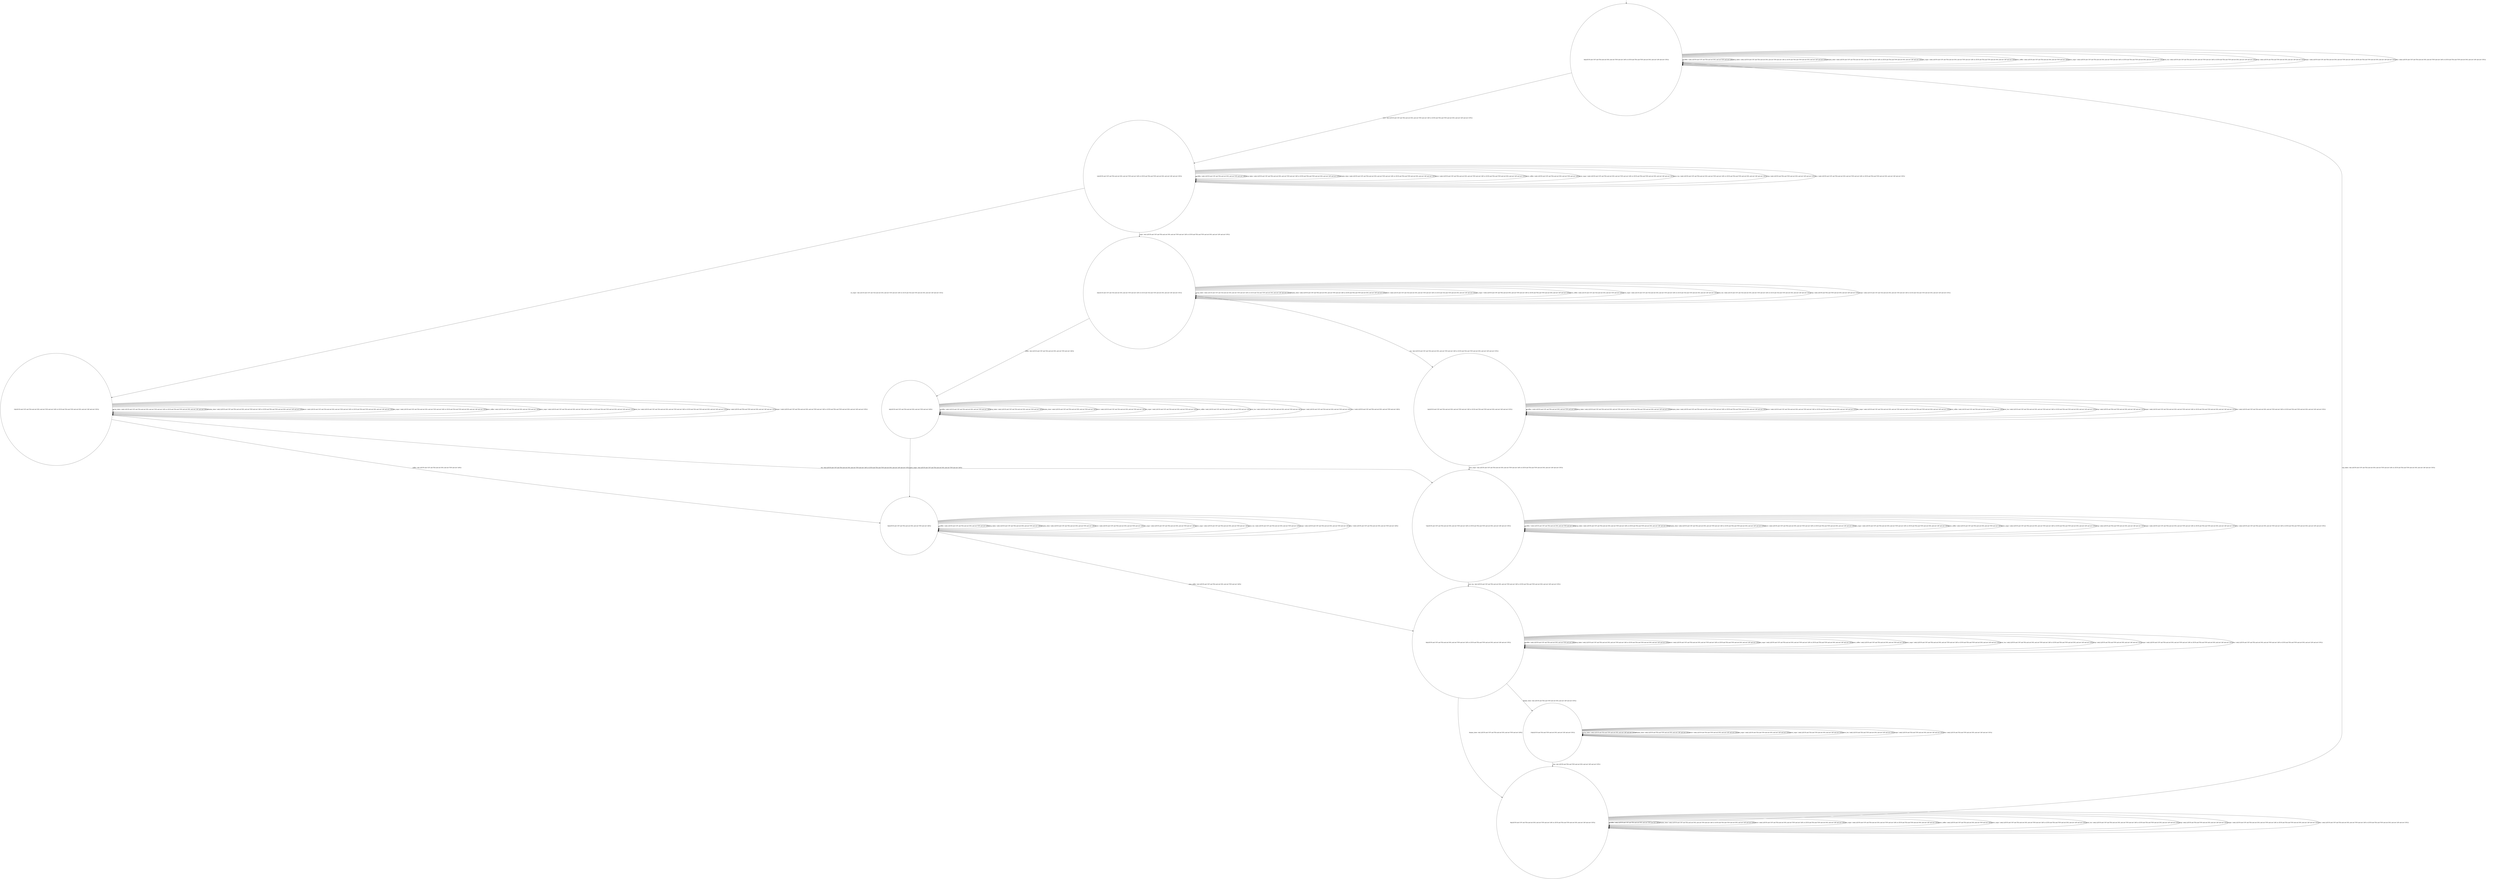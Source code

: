 digraph g {
	edge [lblstyle="above, sloped"];
	s0 [shape="circle" label="0@[((EUR and COF and TEA and not DOL and not TON and not CAP) or (EUR and TEA and TON and not DOL and not CAP and not COF))]"];
	s1 [shape="circle" label="1@[((EUR and COF and TEA and not DOL and not TON and not CAP) or (EUR and TEA and TON and not DOL and not CAP and not COF))]"];
	s2 [shape="circle" label="2@[((EUR and COF and TEA and not DOL and not TON and not CAP) or (EUR and TEA and TON and not DOL and not CAP and not COF))]"];
	s3 [shape="circle" label="3@[((EUR and COF and TEA and not DOL and not TON and not CAP) or (EUR and TEA and TON and not DOL and not CAP and not COF))]"];
	s4 [shape="circle" label="4@[((EUR and COF and TEA and not DOL and not TON and not CAP))]"];
	s5 [shape="circle" label="5@[((EUR and COF and TEA and not DOL and not TON and not CAP) or (EUR and TEA and TON and not DOL and not CAP and not COF))]"];
	s6 [shape="circle" label="6@[((EUR and COF and TEA and not DOL and not TON and not CAP))]"];
	s7 [shape="circle" label="7@[((EUR and COF and TEA and not DOL and not TON and not CAP) or (EUR and TEA and TON and not DOL and not CAP and not COF))]"];
	s8 [shape="circle" label="8@[((EUR and COF and TEA and not DOL and not TON and not CAP) or (EUR and TEA and TON and not DOL and not CAP and not COF))]"];
	s9 [shape="circle" label="9@[((EUR and COF and TEA and not DOL and not TON and not CAP) or (EUR and TEA and TON and not DOL and not CAP and not COF))]"];
	s10 [shape="circle" label="10@[((EUR and TEA and TON and not DOL and not CAP and not COF))]"];
	s0 -> s0 [label="coffee / nok() [((EUR and COF and TEA and not DOL and not TON and not CAP))]"];
	s0 -> s0 [label="cup_taken / nok() [((EUR and COF and TEA and not DOL and not TON and not CAP) or (EUR and TEA and TON and not DOL and not CAP and not COF))]"];
	s0 -> s0 [label="display_done / nok() [((EUR and COF and TEA and not DOL and not TON and not CAP) or (EUR and TEA and TON and not DOL and not CAP and not COF))]"];
	s0 -> s1 [label="euro / ok() [((EUR and COF and TEA and not DOL and not TON and not CAP) or (EUR and TEA and TON and not DOL and not CAP and not COF))]"];
	s0 -> s0 [label="no_sugar / nok() [((EUR and COF and TEA and not DOL and not TON and not CAP) or (EUR and TEA and TON and not DOL and not CAP and not COF))]"];
	s0 -> s0 [label="pour_coffee / nok() [((EUR and COF and TEA and not DOL and not TON and not CAP))]"];
	s0 -> s0 [label="pour_sugar / nok() [((EUR and COF and TEA and not DOL and not TON and not CAP) or (EUR and TEA and TON and not DOL and not CAP and not COF))]"];
	s0 -> s0 [label="pour_tea / nok() [((EUR and COF and TEA and not DOL and not TON and not CAP) or (EUR and TEA and TON and not DOL and not CAP and not COF))]"];
	s0 -> s0 [label="ring / nok() [((EUR and TEA and TON and not DOL and not CAP and not COF))]"];
	s0 -> s0 [label="sugar / nok() [((EUR and COF and TEA and not DOL and not TON and not CAP) or (EUR and TEA and TON and not DOL and not CAP and not COF))]"];
	s0 -> s0 [label="tea / nok() [((EUR and COF and TEA and not DOL and not TON and not CAP) or (EUR and TEA and TON and not DOL and not CAP and not COF))]"];
	s1 -> s1 [label="coffee / nok() [((EUR and COF and TEA and not DOL and not TON and not CAP))]"];
	s1 -> s1 [label="cup_taken / nok() [((EUR and COF and TEA and not DOL and not TON and not CAP) or (EUR and TEA and TON and not DOL and not CAP and not COF))]"];
	s1 -> s1 [label="display_done / nok() [((EUR and COF and TEA and not DOL and not TON and not CAP) or (EUR and TEA and TON and not DOL and not CAP and not COF))]"];
	s1 -> s1 [label="euro / nok() [((EUR and COF and TEA and not DOL and not TON and not CAP) or (EUR and TEA and TON and not DOL and not CAP and not COF))]"];
	s1 -> s2 [label="no_sugar / ok() [((EUR and COF and TEA and not DOL and not TON and not CAP) or (EUR and TEA and TON and not DOL and not CAP and not COF))]"];
	s1 -> s1 [label="pour_coffee / nok() [((EUR and COF and TEA and not DOL and not TON and not CAP))]"];
	s1 -> s1 [label="pour_sugar / nok() [((EUR and COF and TEA and not DOL and not TON and not CAP) or (EUR and TEA and TON and not DOL and not CAP and not COF))]"];
	s1 -> s1 [label="pour_tea / nok() [((EUR and COF and TEA and not DOL and not TON and not CAP) or (EUR and TEA and TON and not DOL and not CAP and not COF))]"];
	s1 -> s1 [label="ring / nok() [((EUR and TEA and TON and not DOL and not CAP and not COF))]"];
	s1 -> s3 [label="sugar / ok() [((EUR and COF and TEA and not DOL and not TON and not CAP) or (EUR and TEA and TON and not DOL and not CAP and not COF))]"];
	s1 -> s1 [label="tea / nok() [((EUR and COF and TEA and not DOL and not TON and not CAP) or (EUR and TEA and TON and not DOL and not CAP and not COF))]"];
	s2 -> s6 [label="coffee / ok() [((EUR and COF and TEA and not DOL and not TON and not CAP))]"];
	s2 -> s2 [label="cup_taken / nok() [((EUR and COF and TEA and not DOL and not TON and not CAP) or (EUR and TEA and TON and not DOL and not CAP and not COF))]"];
	s2 -> s2 [label="display_done / nok() [((EUR and COF and TEA and not DOL and not TON and not CAP) or (EUR and TEA and TON and not DOL and not CAP and not COF))]"];
	s2 -> s2 [label="euro / nok() [((EUR and COF and TEA and not DOL and not TON and not CAP) or (EUR and TEA and TON and not DOL and not CAP and not COF))]"];
	s2 -> s2 [label="no_sugar / nok() [((EUR and COF and TEA and not DOL and not TON and not CAP) or (EUR and TEA and TON and not DOL and not CAP and not COF))]"];
	s2 -> s2 [label="pour_coffee / nok() [((EUR and COF and TEA and not DOL and not TON and not CAP))]"];
	s2 -> s2 [label="pour_sugar / nok() [((EUR and COF and TEA and not DOL and not TON and not CAP) or (EUR and TEA and TON and not DOL and not CAP and not COF))]"];
	s2 -> s2 [label="pour_tea / nok() [((EUR and COF and TEA and not DOL and not TON and not CAP) or (EUR and TEA and TON and not DOL and not CAP and not COF))]"];
	s2 -> s2 [label="ring / nok() [((EUR and TEA and TON and not DOL and not CAP and not COF))]"];
	s2 -> s2 [label="sugar / void() [((EUR and COF and TEA and not DOL and not TON and not CAP) or (EUR and TEA and TON and not DOL and not CAP and not COF))]"];
	s2 -> s7 [label="tea / ok() [((EUR and COF and TEA and not DOL and not TON and not CAP) or (EUR and TEA and TON and not DOL and not CAP and not COF))]"];
	s3 -> s4 [label="coffee / ok() [((EUR and COF and TEA and not DOL and not TON and not CAP))]"];
	s3 -> s3 [label="cup_taken / nok() [((EUR and COF and TEA and not DOL and not TON and not CAP) or (EUR and TEA and TON and not DOL and not CAP and not COF))]"];
	s3 -> s3 [label="display_done / nok() [((EUR and COF and TEA and not DOL and not TON and not CAP) or (EUR and TEA and TON and not DOL and not CAP and not COF))]"];
	s3 -> s3 [label="euro / nok() [((EUR and COF and TEA and not DOL and not TON and not CAP) or (EUR and TEA and TON and not DOL and not CAP and not COF))]"];
	s3 -> s3 [label="no_sugar / void() [((EUR and COF and TEA and not DOL and not TON and not CAP) or (EUR and TEA and TON and not DOL and not CAP and not COF))]"];
	s3 -> s3 [label="pour_coffee / nok() [((EUR and COF and TEA and not DOL and not TON and not CAP))]"];
	s3 -> s3 [label="pour_sugar / nok() [((EUR and COF and TEA and not DOL and not TON and not CAP) or (EUR and TEA and TON and not DOL and not CAP and not COF))]"];
	s3 -> s3 [label="pour_tea / nok() [((EUR and COF and TEA and not DOL and not TON and not CAP) or (EUR and TEA and TON and not DOL and not CAP and not COF))]"];
	s3 -> s3 [label="ring / nok() [((EUR and TEA and TON and not DOL and not CAP and not COF))]"];
	s3 -> s3 [label="sugar / nok() [((EUR and COF and TEA and not DOL and not TON and not CAP) or (EUR and TEA and TON and not DOL and not CAP and not COF))]"];
	s3 -> s5 [label="tea / ok() [((EUR and COF and TEA and not DOL and not TON and not CAP) or (EUR and TEA and TON and not DOL and not CAP and not COF))]"];
	s4 -> s4 [label="coffee / nok() [((EUR and COF and TEA and not DOL and not TON and not CAP))]"];
	s4 -> s4 [label="cup_taken / nok() [((EUR and COF and TEA and not DOL and not TON and not CAP))]"];
	s4 -> s4 [label="display_done / nok() [((EUR and COF and TEA and not DOL and not TON and not CAP))]"];
	s4 -> s4 [label="euro / nok() [((EUR and COF and TEA and not DOL and not TON and not CAP))]"];
	s4 -> s4 [label="no_sugar / nok() [((EUR and COF and TEA and not DOL and not TON and not CAP))]"];
	s4 -> s4 [label="pour_coffee / nok() [((EUR and COF and TEA and not DOL and not TON and not CAP))]"];
	s4 -> s6 [label="pour_sugar / ok() [((EUR and COF and TEA and not DOL and not TON and not CAP))]"];
	s4 -> s4 [label="pour_tea / nok() [((EUR and COF and TEA and not DOL and not TON and not CAP))]"];
	s4 -> s4 [label="sugar / nok() [((EUR and COF and TEA and not DOL and not TON and not CAP))]"];
	s4 -> s4 [label="tea / void() [((EUR and COF and TEA and not DOL and not TON and not CAP))]"];
	s5 -> s5 [label="coffee / void() [((EUR and COF and TEA and not DOL and not TON and not CAP))]"];
	s5 -> s5 [label="cup_taken / nok() [((EUR and COF and TEA and not DOL and not TON and not CAP) or (EUR and TEA and TON and not DOL and not CAP and not COF))]"];
	s5 -> s5 [label="display_done / nok() [((EUR and COF and TEA and not DOL and not TON and not CAP) or (EUR and TEA and TON and not DOL and not CAP and not COF))]"];
	s5 -> s5 [label="euro / nok() [((EUR and COF and TEA and not DOL and not TON and not CAP) or (EUR and TEA and TON and not DOL and not CAP and not COF))]"];
	s5 -> s5 [label="no_sugar / nok() [((EUR and COF and TEA and not DOL and not TON and not CAP) or (EUR and TEA and TON and not DOL and not CAP and not COF))]"];
	s5 -> s5 [label="pour_coffee / nok() [((EUR and COF and TEA and not DOL and not TON and not CAP))]"];
	s5 -> s7 [label="pour_sugar / ok() [((EUR and COF and TEA and not DOL and not TON and not CAP) or (EUR and TEA and TON and not DOL and not CAP and not COF))]"];
	s5 -> s5 [label="pour_tea / nok() [((EUR and COF and TEA and not DOL and not TON and not CAP) or (EUR and TEA and TON and not DOL and not CAP and not COF))]"];
	s5 -> s5 [label="ring / nok() [((EUR and TEA and TON and not DOL and not CAP and not COF))]"];
	s5 -> s5 [label="sugar / nok() [((EUR and COF and TEA and not DOL and not TON and not CAP) or (EUR and TEA and TON and not DOL and not CAP and not COF))]"];
	s5 -> s5 [label="tea / nok() [((EUR and COF and TEA and not DOL and not TON and not CAP) or (EUR and TEA and TON and not DOL and not CAP and not COF))]"];
	s6 -> s6 [label="coffee / nok() [((EUR and COF and TEA and not DOL and not TON and not CAP))]"];
	s6 -> s6 [label="cup_taken / nok() [((EUR and COF and TEA and not DOL and not TON and not CAP))]"];
	s6 -> s6 [label="display_done / nok() [((EUR and COF and TEA and not DOL and not TON and not CAP))]"];
	s6 -> s6 [label="euro / nok() [((EUR and COF and TEA and not DOL and not TON and not CAP))]"];
	s6 -> s6 [label="no_sugar / nok() [((EUR and COF and TEA and not DOL and not TON and not CAP))]"];
	s6 -> s8 [label="pour_coffee / ok() [((EUR and COF and TEA and not DOL and not TON and not CAP))]"];
	s6 -> s6 [label="pour_sugar / nok() [((EUR and COF and TEA and not DOL and not TON and not CAP))]"];
	s6 -> s6 [label="pour_tea / nok() [((EUR and COF and TEA and not DOL and not TON and not CAP))]"];
	s6 -> s6 [label="sugar / nok() [((EUR and COF and TEA and not DOL and not TON and not CAP))]"];
	s6 -> s6 [label="tea / void() [((EUR and COF and TEA and not DOL and not TON and not CAP))]"];
	s7 -> s7 [label="coffee / void() [((EUR and COF and TEA and not DOL and not TON and not CAP))]"];
	s7 -> s7 [label="cup_taken / nok() [((EUR and COF and TEA and not DOL and not TON and not CAP) or (EUR and TEA and TON and not DOL and not CAP and not COF))]"];
	s7 -> s7 [label="display_done / nok() [((EUR and COF and TEA and not DOL and not TON and not CAP) or (EUR and TEA and TON and not DOL and not CAP and not COF))]"];
	s7 -> s7 [label="euro / nok() [((EUR and COF and TEA and not DOL and not TON and not CAP) or (EUR and TEA and TON and not DOL and not CAP and not COF))]"];
	s7 -> s7 [label="no_sugar / nok() [((EUR and COF and TEA and not DOL and not TON and not CAP) or (EUR and TEA and TON and not DOL and not CAP and not COF))]"];
	s7 -> s7 [label="pour_coffee / nok() [((EUR and COF and TEA and not DOL and not TON and not CAP))]"];
	s7 -> s7 [label="pour_sugar / nok() [((EUR and COF and TEA and not DOL and not TON and not CAP) or (EUR and TEA and TON and not DOL and not CAP and not COF))]"];
	s7 -> s8 [label="pour_tea / ok() [((EUR and COF and TEA and not DOL and not TON and not CAP) or (EUR and TEA and TON and not DOL and not CAP and not COF))]"];
	s7 -> s7 [label="ring / nok() [((EUR and TEA and TON and not DOL and not CAP and not COF))]"];
	s7 -> s7 [label="sugar / nok() [((EUR and COF and TEA and not DOL and not TON and not CAP) or (EUR and TEA and TON and not DOL and not CAP and not COF))]"];
	s7 -> s7 [label="tea / nok() [((EUR and COF and TEA and not DOL and not TON and not CAP) or (EUR and TEA and TON and not DOL and not CAP and not COF))]"];
	s8 -> s8 [label="coffee / nok() [((EUR and COF and TEA and not DOL and not TON and not CAP))]"];
	s8 -> s8 [label="cup_taken / nok() [((EUR and COF and TEA and not DOL and not TON and not CAP) or (EUR and TEA and TON and not DOL and not CAP and not COF))]"];
	s8 -> s9 [label="display_done / ok() [((EUR and COF and TEA and not DOL and not TON and not CAP))]"];
	s8 -> s10 [label="display_done / ok() [((EUR and TEA and TON and not DOL and not CAP and not COF))]"];
	s8 -> s8 [label="euro / nok() [((EUR and COF and TEA and not DOL and not TON and not CAP) or (EUR and TEA and TON and not DOL and not CAP and not COF))]"];
	s8 -> s8 [label="no_sugar / nok() [((EUR and COF and TEA and not DOL and not TON and not CAP) or (EUR and TEA and TON and not DOL and not CAP and not COF))]"];
	s8 -> s8 [label="pour_coffee / nok() [((EUR and COF and TEA and not DOL and not TON and not CAP))]"];
	s8 -> s8 [label="pour_sugar / nok() [((EUR and COF and TEA and not DOL and not TON and not CAP) or (EUR and TEA and TON and not DOL and not CAP and not COF))]"];
	s8 -> s8 [label="pour_tea / nok() [((EUR and COF and TEA and not DOL and not TON and not CAP) or (EUR and TEA and TON and not DOL and not CAP and not COF))]"];
	s8 -> s8 [label="ring / nok() [((EUR and TEA and TON and not DOL and not CAP and not COF))]"];
	s8 -> s8 [label="sugar / nok() [((EUR and COF and TEA and not DOL and not TON and not CAP) or (EUR and TEA and TON and not DOL and not CAP and not COF))]"];
	s8 -> s8 [label="tea / nok() [((EUR and COF and TEA and not DOL and not TON and not CAP) or (EUR and TEA and TON and not DOL and not CAP and not COF))]"];
	s9 -> s9 [label="coffee / nok() [((EUR and COF and TEA and not DOL and not TON and not CAP))]"];
	s9 -> s0 [label="cup_taken / ok() [((EUR and COF and TEA and not DOL and not TON and not CAP) or (EUR and TEA and TON and not DOL and not CAP and not COF))]"];
	s9 -> s9 [label="display_done / nok() [((EUR and COF and TEA and not DOL and not TON and not CAP) or (EUR and TEA and TON and not DOL and not CAP and not COF))]"];
	s9 -> s9 [label="euro / nok() [((EUR and COF and TEA and not DOL and not TON and not CAP) or (EUR and TEA and TON and not DOL and not CAP and not COF))]"];
	s9 -> s9 [label="no_sugar / nok() [((EUR and COF and TEA and not DOL and not TON and not CAP) or (EUR and TEA and TON and not DOL and not CAP and not COF))]"];
	s9 -> s9 [label="pour_coffee / nok() [((EUR and COF and TEA and not DOL and not TON and not CAP))]"];
	s9 -> s9 [label="pour_sugar / nok() [((EUR and COF and TEA and not DOL and not TON and not CAP) or (EUR and TEA and TON and not DOL and not CAP and not COF))]"];
	s9 -> s9 [label="pour_tea / nok() [((EUR and COF and TEA and not DOL and not TON and not CAP) or (EUR and TEA and TON and not DOL and not CAP and not COF))]"];
	s9 -> s9 [label="ring / nok() [((EUR and TEA and TON and not DOL and not CAP and not COF))]"];
	s9 -> s9 [label="sugar / nok() [((EUR and COF and TEA and not DOL and not TON and not CAP) or (EUR and TEA and TON and not DOL and not CAP and not COF))]"];
	s9 -> s9 [label="tea / nok() [((EUR and COF and TEA and not DOL and not TON and not CAP) or (EUR and TEA and TON and not DOL and not CAP and not COF))]"];
	s10 -> s10 [label="cup_taken / nok() [((EUR and TEA and TON and not DOL and not CAP and not COF))]"];
	s10 -> s10 [label="display_done / nok() [((EUR and TEA and TON and not DOL and not CAP and not COF))]"];
	s10 -> s10 [label="euro / nok() [((EUR and TEA and TON and not DOL and not CAP and not COF))]"];
	s10 -> s10 [label="no_sugar / nok() [((EUR and TEA and TON and not DOL and not CAP and not COF))]"];
	s10 -> s10 [label="pour_sugar / nok() [((EUR and TEA and TON and not DOL and not CAP and not COF))]"];
	s10 -> s10 [label="pour_tea / nok() [((EUR and TEA and TON and not DOL and not CAP and not COF))]"];
	s10 -> s9 [label="ring / ok() [((EUR and TEA and TON and not DOL and not CAP and not COF))]"];
	s10 -> s10 [label="sugar / nok() [((EUR and TEA and TON and not DOL and not CAP and not COF))]"];
	s10 -> s10 [label="tea / nok() [((EUR and TEA and TON and not DOL and not CAP and not COF))]"];
	__start0 [label="" shape="none" width="0" height="0"];
	__start0 -> s0;
}